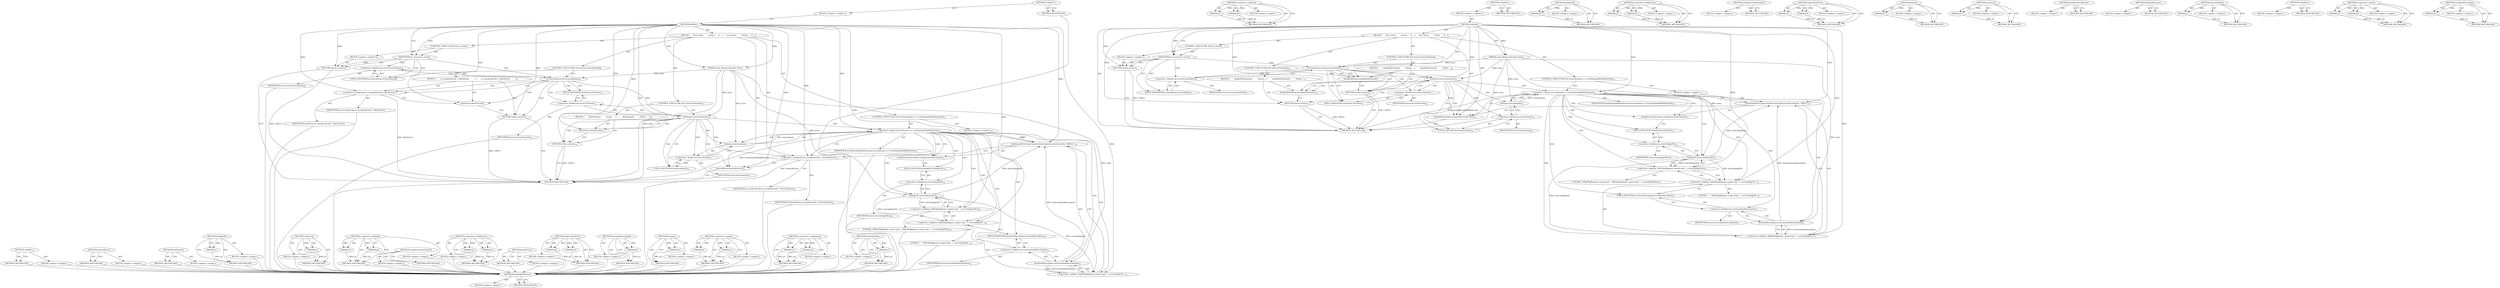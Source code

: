 digraph "localizedDescription" {
vulnerable_99 [label=<(METHOD,isTimeout)>];
vulnerable_100 [label=<(PARAM,p1)>];
vulnerable_101 [label=<(BLOCK,&lt;empty&gt;,&lt;empty&gt;)>];
vulnerable_102 [label=<(METHOD_RETURN,ANY)>];
vulnerable_120 [label=<(METHOD,scriptExecutionContext)>];
vulnerable_121 [label=<(BLOCK,&lt;empty&gt;,&lt;empty&gt;)>];
vulnerable_122 [label=<(METHOD_RETURN,ANY)>];
vulnerable_6 [label=<(METHOD,&lt;global&gt;)<SUB>1</SUB>>];
vulnerable_7 [label=<(BLOCK,&lt;empty&gt;,&lt;empty&gt;)<SUB>1</SUB>>];
vulnerable_8 [label=<(METHOD,didFail)<SUB>1</SUB>>];
vulnerable_9 [label=<(PARAM,const ResourceError&amp; error)<SUB>1</SUB>>];
vulnerable_10 [label=<(BLOCK,{
     if (m_error)
         return;
 
     if ...,{
     if (m_error)
         return;
 
     if ...)<SUB>2</SUB>>];
vulnerable_11 [label=<(CONTROL_STRUCTURE,IF,if (m_error))<SUB>3</SUB>>];
vulnerable_12 [label=<(IDENTIFIER,m_error,if (m_error))<SUB>3</SUB>>];
vulnerable_13 [label=<(BLOCK,&lt;empty&gt;,&lt;empty&gt;)<SUB>4</SUB>>];
vulnerable_14 [label=<(RETURN,return;,return;)<SUB>4</SUB>>];
vulnerable_15 [label=<(CONTROL_STRUCTURE,IF,if (error.isCancellation()))<SUB>6</SUB>>];
vulnerable_16 [label=<(isCancellation,error.isCancellation())<SUB>6</SUB>>];
vulnerable_17 [label=<(&lt;operator&gt;.fieldAccess,error.isCancellation)<SUB>6</SUB>>];
vulnerable_18 [label=<(IDENTIFIER,error,error.isCancellation())<SUB>6</SUB>>];
vulnerable_19 [label=<(FIELD_IDENTIFIER,isCancellation,isCancellation)<SUB>6</SUB>>];
vulnerable_20 [label=<(BLOCK,{
        m_exceptionCode = AbortError;
       ...,{
        m_exceptionCode = AbortError;
       ...)<SUB>6</SUB>>];
vulnerable_21 [label=<(&lt;operator&gt;.assignment,m_exceptionCode = AbortError)<SUB>7</SUB>>];
vulnerable_22 [label=<(IDENTIFIER,m_exceptionCode,m_exceptionCode = AbortError)<SUB>7</SUB>>];
vulnerable_23 [label=<(IDENTIFIER,AbortError,m_exceptionCode = AbortError)<SUB>7</SUB>>];
vulnerable_24 [label=<(abortError,abortError())<SUB>8</SUB>>];
vulnerable_25 [label=<(RETURN,return;,return;)<SUB>9</SUB>>];
vulnerable_26 [label=<(CONTROL_STRUCTURE,IF,if (error.isTimeout()))<SUB>12</SUB>>];
vulnerable_27 [label=<(isTimeout,error.isTimeout())<SUB>12</SUB>>];
vulnerable_28 [label=<(&lt;operator&gt;.fieldAccess,error.isTimeout)<SUB>12</SUB>>];
vulnerable_29 [label=<(IDENTIFIER,error,error.isTimeout())<SUB>12</SUB>>];
vulnerable_30 [label=<(FIELD_IDENTIFIER,isTimeout,isTimeout)<SUB>12</SUB>>];
vulnerable_31 [label=<(BLOCK,{
        didTimeout();
         return;
     },{
        didTimeout();
         return;
     })<SUB>12</SUB>>];
vulnerable_32 [label=<(didTimeout,didTimeout())<SUB>13</SUB>>];
vulnerable_33 [label=<(RETURN,return;,return;)<SUB>14</SUB>>];
vulnerable_34 [label=<(CONTROL_STRUCTURE,IF,if (error.domain() == errorDomainWebKitInternal))<SUB>17</SUB>>];
vulnerable_35 [label=<(&lt;operator&gt;.equals,error.domain() == errorDomainWebKitInternal)<SUB>17</SUB>>];
vulnerable_36 [label=<(domain,error.domain())<SUB>17</SUB>>];
vulnerable_37 [label=<(&lt;operator&gt;.fieldAccess,error.domain)<SUB>17</SUB>>];
vulnerable_38 [label=<(IDENTIFIER,error,error.domain())<SUB>17</SUB>>];
vulnerable_39 [label=<(FIELD_IDENTIFIER,domain,domain)<SUB>17</SUB>>];
vulnerable_40 [label=<(IDENTIFIER,errorDomainWebKitInternal,error.domain() == errorDomainWebKitInternal)<SUB>17</SUB>>];
vulnerable_41 [label=<(BLOCK,&lt;empty&gt;,&lt;empty&gt;)<SUB>18</SUB>>];
vulnerable_42 [label=<(logConsoleError,logConsoleError(scriptExecutionContext(), &quot;XMLH...)<SUB>18</SUB>>];
vulnerable_43 [label=<(scriptExecutionContext,scriptExecutionContext())<SUB>18</SUB>>];
vulnerable_44 [label=<(&lt;operator&gt;.addition,&quot;XMLHttpRequest cannot load &quot; + error.failingUR...)<SUB>18</SUB>>];
vulnerable_45 [label=<(&lt;operator&gt;.addition,&quot;XMLHttpRequest cannot load &quot; + error.failingUR...)<SUB>18</SUB>>];
vulnerable_46 [label=<(&lt;operator&gt;.addition,&quot;XMLHttpRequest cannot load &quot; + error.failingURL())<SUB>18</SUB>>];
vulnerable_47 [label=<(LITERAL,&quot;XMLHttpRequest cannot load &quot;,&quot;XMLHttpRequest cannot load &quot; + error.failingURL())<SUB>18</SUB>>];
vulnerable_48 [label=<(failingURL,error.failingURL())<SUB>18</SUB>>];
vulnerable_49 [label=<(&lt;operator&gt;.fieldAccess,error.failingURL)<SUB>18</SUB>>];
vulnerable_50 [label=<(IDENTIFIER,error,error.failingURL())<SUB>18</SUB>>];
vulnerable_51 [label=<(FIELD_IDENTIFIER,failingURL,failingURL)<SUB>18</SUB>>];
vulnerable_52 [label=<(LITERAL,&quot;. &quot;,&quot;XMLHttpRequest cannot load &quot; + error.failingUR...)<SUB>18</SUB>>];
vulnerable_53 [label=<(localizedDescription,error.localizedDescription())<SUB>18</SUB>>];
vulnerable_54 [label=<(&lt;operator&gt;.fieldAccess,error.localizedDescription)<SUB>18</SUB>>];
vulnerable_55 [label=<(IDENTIFIER,error,error.localizedDescription())<SUB>18</SUB>>];
vulnerable_56 [label=<(FIELD_IDENTIFIER,localizedDescription,localizedDescription)<SUB>18</SUB>>];
vulnerable_57 [label=<(&lt;operator&gt;.assignment,m_exceptionCode = NetworkError)<SUB>20</SUB>>];
vulnerable_58 [label=<(IDENTIFIER,m_exceptionCode,m_exceptionCode = NetworkError)<SUB>20</SUB>>];
vulnerable_59 [label=<(IDENTIFIER,NetworkError,m_exceptionCode = NetworkError)<SUB>20</SUB>>];
vulnerable_60 [label=<(networkError,networkError())<SUB>21</SUB>>];
vulnerable_61 [label=<(METHOD_RETURN,void)<SUB>1</SUB>>];
vulnerable_63 [label=<(METHOD_RETURN,ANY)<SUB>1</SUB>>];
vulnerable_123 [label=<(METHOD,&lt;operator&gt;.addition)>];
vulnerable_124 [label=<(PARAM,p1)>];
vulnerable_125 [label=<(PARAM,p2)>];
vulnerable_126 [label=<(BLOCK,&lt;empty&gt;,&lt;empty&gt;)>];
vulnerable_127 [label=<(METHOD_RETURN,ANY)>];
vulnerable_86 [label=<(METHOD,&lt;operator&gt;.fieldAccess)>];
vulnerable_87 [label=<(PARAM,p1)>];
vulnerable_88 [label=<(PARAM,p2)>];
vulnerable_89 [label=<(BLOCK,&lt;empty&gt;,&lt;empty&gt;)>];
vulnerable_90 [label=<(METHOD_RETURN,ANY)>];
vulnerable_115 [label=<(METHOD,logConsoleError)>];
vulnerable_116 [label=<(PARAM,p1)>];
vulnerable_117 [label=<(PARAM,p2)>];
vulnerable_118 [label=<(BLOCK,&lt;empty&gt;,&lt;empty&gt;)>];
vulnerable_119 [label=<(METHOD_RETURN,ANY)>];
vulnerable_111 [label=<(METHOD,domain)>];
vulnerable_112 [label=<(PARAM,p1)>];
vulnerable_113 [label=<(BLOCK,&lt;empty&gt;,&lt;empty&gt;)>];
vulnerable_114 [label=<(METHOD_RETURN,ANY)>];
vulnerable_106 [label=<(METHOD,&lt;operator&gt;.equals)>];
vulnerable_107 [label=<(PARAM,p1)>];
vulnerable_108 [label=<(PARAM,p2)>];
vulnerable_109 [label=<(BLOCK,&lt;empty&gt;,&lt;empty&gt;)>];
vulnerable_110 [label=<(METHOD_RETURN,ANY)>];
vulnerable_96 [label=<(METHOD,abortError)>];
vulnerable_97 [label=<(BLOCK,&lt;empty&gt;,&lt;empty&gt;)>];
vulnerable_98 [label=<(METHOD_RETURN,ANY)>];
vulnerable_132 [label=<(METHOD,localizedDescription)>];
vulnerable_133 [label=<(PARAM,p1)>];
vulnerable_134 [label=<(BLOCK,&lt;empty&gt;,&lt;empty&gt;)>];
vulnerable_135 [label=<(METHOD_RETURN,ANY)>];
vulnerable_91 [label=<(METHOD,&lt;operator&gt;.assignment)>];
vulnerable_92 [label=<(PARAM,p1)>];
vulnerable_93 [label=<(PARAM,p2)>];
vulnerable_94 [label=<(BLOCK,&lt;empty&gt;,&lt;empty&gt;)>];
vulnerable_95 [label=<(METHOD_RETURN,ANY)>];
vulnerable_82 [label=<(METHOD,isCancellation)>];
vulnerable_83 [label=<(PARAM,p1)>];
vulnerable_84 [label=<(BLOCK,&lt;empty&gt;,&lt;empty&gt;)>];
vulnerable_85 [label=<(METHOD_RETURN,ANY)>];
vulnerable_76 [label=<(METHOD,&lt;global&gt;)<SUB>1</SUB>>];
vulnerable_77 [label=<(BLOCK,&lt;empty&gt;,&lt;empty&gt;)>];
vulnerable_78 [label=<(METHOD_RETURN,ANY)>];
vulnerable_136 [label=<(METHOD,networkError)>];
vulnerable_137 [label=<(BLOCK,&lt;empty&gt;,&lt;empty&gt;)>];
vulnerable_138 [label=<(METHOD_RETURN,ANY)>];
vulnerable_103 [label=<(METHOD,didTimeout)>];
vulnerable_104 [label=<(BLOCK,&lt;empty&gt;,&lt;empty&gt;)>];
vulnerable_105 [label=<(METHOD_RETURN,ANY)>];
vulnerable_128 [label=<(METHOD,failingURL)>];
vulnerable_129 [label=<(PARAM,p1)>];
vulnerable_130 [label=<(BLOCK,&lt;empty&gt;,&lt;empty&gt;)>];
vulnerable_131 [label=<(METHOD_RETURN,ANY)>];
fixed_92 [label=<(METHOD,handleDidTimeout)>];
fixed_93 [label=<(BLOCK,&lt;empty&gt;,&lt;empty&gt;)>];
fixed_94 [label=<(METHOD_RETURN,ANY)>];
fixed_112 [label=<(METHOD,&lt;operator&gt;.addition)>];
fixed_113 [label=<(PARAM,p1)>];
fixed_114 [label=<(PARAM,p2)>];
fixed_115 [label=<(BLOCK,&lt;empty&gt;,&lt;empty&gt;)>];
fixed_116 [label=<(METHOD_RETURN,ANY)>];
fixed_6 [label=<(METHOD,&lt;global&gt;)<SUB>1</SUB>>];
fixed_7 [label=<(BLOCK,&lt;empty&gt;,&lt;empty&gt;)<SUB>1</SUB>>];
fixed_8 [label=<(METHOD,didFail)<SUB>1</SUB>>];
fixed_9 [label=<(PARAM,const ResourceError&amp; error)<SUB>1</SUB>>];
fixed_10 [label=<(BLOCK,{
     if (m_error)
         return;
 
     if ...,{
     if (m_error)
         return;
 
     if ...)<SUB>2</SUB>>];
fixed_11 [label=<(CONTROL_STRUCTURE,IF,if (m_error))<SUB>3</SUB>>];
fixed_12 [label=<(IDENTIFIER,m_error,if (m_error))<SUB>3</SUB>>];
fixed_13 [label=<(BLOCK,&lt;empty&gt;,&lt;empty&gt;)<SUB>4</SUB>>];
fixed_14 [label=<(RETURN,return;,return;)<SUB>4</SUB>>];
fixed_15 [label=<(CONTROL_STRUCTURE,IF,if (error.isCancellation()))<SUB>6</SUB>>];
fixed_16 [label=<(isCancellation,error.isCancellation())<SUB>6</SUB>>];
fixed_17 [label=<(&lt;operator&gt;.fieldAccess,error.isCancellation)<SUB>6</SUB>>];
fixed_18 [label=<(IDENTIFIER,error,error.isCancellation())<SUB>6</SUB>>];
fixed_19 [label=<(FIELD_IDENTIFIER,isCancellation,isCancellation)<SUB>6</SUB>>];
fixed_20 [label=<(BLOCK,{
        handleDidCancel();
         return;
 ...,{
        handleDidCancel();
         return;
 ...)<SUB>6</SUB>>];
fixed_21 [label=<(handleDidCancel,handleDidCancel())<SUB>7</SUB>>];
fixed_22 [label=<(RETURN,return;,return;)<SUB>8</SUB>>];
fixed_23 [label=<(CONTROL_STRUCTURE,IF,if (error.isTimeout()))<SUB>11</SUB>>];
fixed_24 [label=<(isTimeout,error.isTimeout())<SUB>11</SUB>>];
fixed_25 [label=<(&lt;operator&gt;.fieldAccess,error.isTimeout)<SUB>11</SUB>>];
fixed_26 [label=<(IDENTIFIER,error,error.isTimeout())<SUB>11</SUB>>];
fixed_27 [label=<(FIELD_IDENTIFIER,isTimeout,isTimeout)<SUB>11</SUB>>];
fixed_28 [label=<(BLOCK,{
        handleDidTimeout();
         return;
...,{
        handleDidTimeout();
         return;
...)<SUB>11</SUB>>];
fixed_29 [label=<(handleDidTimeout,handleDidTimeout())<SUB>12</SUB>>];
fixed_30 [label=<(RETURN,return;,return;)<SUB>13</SUB>>];
fixed_31 [label=<(CONTROL_STRUCTURE,IF,if (error.domain() == errorDomainWebKitInternal))<SUB>16</SUB>>];
fixed_32 [label=<(&lt;operator&gt;.equals,error.domain() == errorDomainWebKitInternal)<SUB>16</SUB>>];
fixed_33 [label=<(domain,error.domain())<SUB>16</SUB>>];
fixed_34 [label=<(&lt;operator&gt;.fieldAccess,error.domain)<SUB>16</SUB>>];
fixed_35 [label=<(IDENTIFIER,error,error.domain())<SUB>16</SUB>>];
fixed_36 [label=<(FIELD_IDENTIFIER,domain,domain)<SUB>16</SUB>>];
fixed_37 [label=<(IDENTIFIER,errorDomainWebKitInternal,error.domain() == errorDomainWebKitInternal)<SUB>16</SUB>>];
fixed_38 [label=<(BLOCK,&lt;empty&gt;,&lt;empty&gt;)<SUB>17</SUB>>];
fixed_39 [label=<(logConsoleError,logConsoleError(scriptExecutionContext(), &quot;XMLH...)<SUB>17</SUB>>];
fixed_40 [label=<(scriptExecutionContext,scriptExecutionContext())<SUB>17</SUB>>];
fixed_41 [label=<(&lt;operator&gt;.addition,&quot;XMLHttpRequest cannot load &quot; + error.failingUR...)<SUB>17</SUB>>];
fixed_42 [label=<(&lt;operator&gt;.addition,&quot;XMLHttpRequest cannot load &quot; + error.failingUR...)<SUB>17</SUB>>];
fixed_43 [label=<(&lt;operator&gt;.addition,&quot;XMLHttpRequest cannot load &quot; + error.failingURL())<SUB>17</SUB>>];
fixed_44 [label=<(LITERAL,&quot;XMLHttpRequest cannot load &quot;,&quot;XMLHttpRequest cannot load &quot; + error.failingURL())<SUB>17</SUB>>];
fixed_45 [label=<(failingURL,error.failingURL())<SUB>17</SUB>>];
fixed_46 [label=<(&lt;operator&gt;.fieldAccess,error.failingURL)<SUB>17</SUB>>];
fixed_47 [label=<(IDENTIFIER,error,error.failingURL())<SUB>17</SUB>>];
fixed_48 [label=<(FIELD_IDENTIFIER,failingURL,failingURL)<SUB>17</SUB>>];
fixed_49 [label=<(LITERAL,&quot;. &quot;,&quot;XMLHttpRequest cannot load &quot; + error.failingUR...)<SUB>17</SUB>>];
fixed_50 [label=<(localizedDescription,error.localizedDescription())<SUB>17</SUB>>];
fixed_51 [label=<(&lt;operator&gt;.fieldAccess,error.localizedDescription)<SUB>17</SUB>>];
fixed_52 [label=<(IDENTIFIER,error,error.localizedDescription())<SUB>17</SUB>>];
fixed_53 [label=<(FIELD_IDENTIFIER,localizedDescription,localizedDescription)<SUB>17</SUB>>];
fixed_54 [label=<(handleNetworkError,handleNetworkError())<SUB>19</SUB>>];
fixed_55 [label=<(METHOD_RETURN,void)<SUB>1</SUB>>];
fixed_57 [label=<(METHOD_RETURN,ANY)<SUB>1</SUB>>];
fixed_117 [label=<(METHOD,failingURL)>];
fixed_118 [label=<(PARAM,p1)>];
fixed_119 [label=<(BLOCK,&lt;empty&gt;,&lt;empty&gt;)>];
fixed_120 [label=<(METHOD_RETURN,ANY)>];
fixed_80 [label=<(METHOD,&lt;operator&gt;.fieldAccess)>];
fixed_81 [label=<(PARAM,p1)>];
fixed_82 [label=<(PARAM,p2)>];
fixed_83 [label=<(BLOCK,&lt;empty&gt;,&lt;empty&gt;)>];
fixed_84 [label=<(METHOD_RETURN,ANY)>];
fixed_109 [label=<(METHOD,scriptExecutionContext)>];
fixed_110 [label=<(BLOCK,&lt;empty&gt;,&lt;empty&gt;)>];
fixed_111 [label=<(METHOD_RETURN,ANY)>];
fixed_104 [label=<(METHOD,logConsoleError)>];
fixed_105 [label=<(PARAM,p1)>];
fixed_106 [label=<(PARAM,p2)>];
fixed_107 [label=<(BLOCK,&lt;empty&gt;,&lt;empty&gt;)>];
fixed_108 [label=<(METHOD_RETURN,ANY)>];
fixed_100 [label=<(METHOD,domain)>];
fixed_101 [label=<(PARAM,p1)>];
fixed_102 [label=<(BLOCK,&lt;empty&gt;,&lt;empty&gt;)>];
fixed_103 [label=<(METHOD_RETURN,ANY)>];
fixed_88 [label=<(METHOD,isTimeout)>];
fixed_89 [label=<(PARAM,p1)>];
fixed_90 [label=<(BLOCK,&lt;empty&gt;,&lt;empty&gt;)>];
fixed_91 [label=<(METHOD_RETURN,ANY)>];
fixed_125 [label=<(METHOD,handleNetworkError)>];
fixed_126 [label=<(BLOCK,&lt;empty&gt;,&lt;empty&gt;)>];
fixed_127 [label=<(METHOD_RETURN,ANY)>];
fixed_85 [label=<(METHOD,handleDidCancel)>];
fixed_86 [label=<(BLOCK,&lt;empty&gt;,&lt;empty&gt;)>];
fixed_87 [label=<(METHOD_RETURN,ANY)>];
fixed_76 [label=<(METHOD,isCancellation)>];
fixed_77 [label=<(PARAM,p1)>];
fixed_78 [label=<(BLOCK,&lt;empty&gt;,&lt;empty&gt;)>];
fixed_79 [label=<(METHOD_RETURN,ANY)>];
fixed_70 [label=<(METHOD,&lt;global&gt;)<SUB>1</SUB>>];
fixed_71 [label=<(BLOCK,&lt;empty&gt;,&lt;empty&gt;)>];
fixed_72 [label=<(METHOD_RETURN,ANY)>];
fixed_95 [label=<(METHOD,&lt;operator&gt;.equals)>];
fixed_96 [label=<(PARAM,p1)>];
fixed_97 [label=<(PARAM,p2)>];
fixed_98 [label=<(BLOCK,&lt;empty&gt;,&lt;empty&gt;)>];
fixed_99 [label=<(METHOD_RETURN,ANY)>];
fixed_121 [label=<(METHOD,localizedDescription)>];
fixed_122 [label=<(PARAM,p1)>];
fixed_123 [label=<(BLOCK,&lt;empty&gt;,&lt;empty&gt;)>];
fixed_124 [label=<(METHOD_RETURN,ANY)>];
vulnerable_99 -> vulnerable_100  [key=0, label="AST: "];
vulnerable_99 -> vulnerable_100  [key=1, label="DDG: "];
vulnerable_99 -> vulnerable_101  [key=0, label="AST: "];
vulnerable_99 -> vulnerable_102  [key=0, label="AST: "];
vulnerable_99 -> vulnerable_102  [key=1, label="CFG: "];
vulnerable_100 -> vulnerable_102  [key=0, label="DDG: p1"];
vulnerable_101 -> fixed_92  [key=0];
vulnerable_102 -> fixed_92  [key=0];
vulnerable_120 -> vulnerable_121  [key=0, label="AST: "];
vulnerable_120 -> vulnerable_122  [key=0, label="AST: "];
vulnerable_120 -> vulnerable_122  [key=1, label="CFG: "];
vulnerable_121 -> fixed_92  [key=0];
vulnerable_122 -> fixed_92  [key=0];
vulnerable_6 -> vulnerable_7  [key=0, label="AST: "];
vulnerable_6 -> vulnerable_63  [key=0, label="AST: "];
vulnerable_6 -> vulnerable_63  [key=1, label="CFG: "];
vulnerable_7 -> vulnerable_8  [key=0, label="AST: "];
vulnerable_8 -> vulnerable_9  [key=0, label="AST: "];
vulnerable_8 -> vulnerable_9  [key=1, label="DDG: "];
vulnerable_8 -> vulnerable_10  [key=0, label="AST: "];
vulnerable_8 -> vulnerable_61  [key=0, label="AST: "];
vulnerable_8 -> vulnerable_12  [key=0, label="CFG: "];
vulnerable_8 -> vulnerable_12  [key=1, label="DDG: "];
vulnerable_8 -> vulnerable_57  [key=0, label="DDG: "];
vulnerable_8 -> vulnerable_60  [key=0, label="DDG: "];
vulnerable_8 -> vulnerable_14  [key=0, label="DDG: "];
vulnerable_8 -> vulnerable_21  [key=0, label="DDG: "];
vulnerable_8 -> vulnerable_24  [key=0, label="DDG: "];
vulnerable_8 -> vulnerable_25  [key=0, label="DDG: "];
vulnerable_8 -> vulnerable_32  [key=0, label="DDG: "];
vulnerable_8 -> vulnerable_33  [key=0, label="DDG: "];
vulnerable_8 -> vulnerable_35  [key=0, label="DDG: "];
vulnerable_8 -> vulnerable_42  [key=0, label="DDG: "];
vulnerable_8 -> vulnerable_44  [key=0, label="DDG: "];
vulnerable_8 -> vulnerable_45  [key=0, label="DDG: "];
vulnerable_8 -> vulnerable_46  [key=0, label="DDG: "];
vulnerable_9 -> vulnerable_61  [key=0, label="DDG: error"];
vulnerable_9 -> vulnerable_16  [key=0, label="DDG: error"];
vulnerable_9 -> vulnerable_27  [key=0, label="DDG: error"];
vulnerable_9 -> vulnerable_36  [key=0, label="DDG: error"];
vulnerable_9 -> vulnerable_53  [key=0, label="DDG: error"];
vulnerable_9 -> vulnerable_48  [key=0, label="DDG: error"];
vulnerable_10 -> vulnerable_11  [key=0, label="AST: "];
vulnerable_10 -> vulnerable_15  [key=0, label="AST: "];
vulnerable_10 -> vulnerable_26  [key=0, label="AST: "];
vulnerable_10 -> vulnerable_34  [key=0, label="AST: "];
vulnerable_10 -> vulnerable_57  [key=0, label="AST: "];
vulnerable_10 -> vulnerable_60  [key=0, label="AST: "];
vulnerable_11 -> vulnerable_12  [key=0, label="AST: "];
vulnerable_11 -> vulnerable_13  [key=0, label="AST: "];
vulnerable_12 -> vulnerable_14  [key=0, label="CFG: "];
vulnerable_12 -> vulnerable_14  [key=1, label="CDG: "];
vulnerable_12 -> vulnerable_19  [key=0, label="CFG: "];
vulnerable_12 -> vulnerable_19  [key=1, label="CDG: "];
vulnerable_12 -> vulnerable_16  [key=0, label="CDG: "];
vulnerable_12 -> vulnerable_17  [key=0, label="CDG: "];
vulnerable_13 -> vulnerable_14  [key=0, label="AST: "];
vulnerable_14 -> vulnerable_61  [key=0, label="CFG: "];
vulnerable_14 -> vulnerable_61  [key=1, label="DDG: &lt;RET&gt;"];
vulnerable_15 -> vulnerable_16  [key=0, label="AST: "];
vulnerable_15 -> vulnerable_20  [key=0, label="AST: "];
vulnerable_16 -> vulnerable_17  [key=0, label="AST: "];
vulnerable_16 -> vulnerable_21  [key=0, label="CFG: "];
vulnerable_16 -> vulnerable_21  [key=1, label="CDG: "];
vulnerable_16 -> vulnerable_30  [key=0, label="CFG: "];
vulnerable_16 -> vulnerable_30  [key=1, label="CDG: "];
vulnerable_16 -> vulnerable_24  [key=0, label="CDG: "];
vulnerable_16 -> vulnerable_28  [key=0, label="CDG: "];
vulnerable_16 -> vulnerable_25  [key=0, label="CDG: "];
vulnerable_16 -> vulnerable_27  [key=0, label="CDG: "];
vulnerable_17 -> vulnerable_18  [key=0, label="AST: "];
vulnerable_17 -> vulnerable_19  [key=0, label="AST: "];
vulnerable_17 -> vulnerable_16  [key=0, label="CFG: "];
vulnerable_18 -> fixed_92  [key=0];
vulnerable_19 -> vulnerable_17  [key=0, label="CFG: "];
vulnerable_20 -> vulnerable_21  [key=0, label="AST: "];
vulnerable_20 -> vulnerable_24  [key=0, label="AST: "];
vulnerable_20 -> vulnerable_25  [key=0, label="AST: "];
vulnerable_21 -> vulnerable_22  [key=0, label="AST: "];
vulnerable_21 -> vulnerable_23  [key=0, label="AST: "];
vulnerable_21 -> vulnerable_24  [key=0, label="CFG: "];
vulnerable_21 -> vulnerable_61  [key=0, label="DDG: AbortError"];
vulnerable_22 -> fixed_92  [key=0];
vulnerable_23 -> fixed_92  [key=0];
vulnerable_24 -> vulnerable_25  [key=0, label="CFG: "];
vulnerable_25 -> vulnerable_61  [key=0, label="CFG: "];
vulnerable_25 -> vulnerable_61  [key=1, label="DDG: &lt;RET&gt;"];
vulnerable_26 -> vulnerable_27  [key=0, label="AST: "];
vulnerable_26 -> vulnerable_31  [key=0, label="AST: "];
vulnerable_27 -> vulnerable_28  [key=0, label="AST: "];
vulnerable_27 -> vulnerable_32  [key=0, label="CFG: "];
vulnerable_27 -> vulnerable_32  [key=1, label="CDG: "];
vulnerable_27 -> vulnerable_39  [key=0, label="CFG: "];
vulnerable_27 -> vulnerable_39  [key=1, label="CDG: "];
vulnerable_27 -> vulnerable_60  [key=0, label="CDG: "];
vulnerable_27 -> vulnerable_33  [key=0, label="CDG: "];
vulnerable_27 -> vulnerable_57  [key=0, label="CDG: "];
vulnerable_27 -> vulnerable_36  [key=0, label="CDG: "];
vulnerable_27 -> vulnerable_37  [key=0, label="CDG: "];
vulnerable_27 -> vulnerable_35  [key=0, label="CDG: "];
vulnerable_28 -> vulnerable_29  [key=0, label="AST: "];
vulnerable_28 -> vulnerable_30  [key=0, label="AST: "];
vulnerable_28 -> vulnerable_27  [key=0, label="CFG: "];
vulnerable_29 -> fixed_92  [key=0];
vulnerable_30 -> vulnerable_28  [key=0, label="CFG: "];
vulnerable_31 -> vulnerable_32  [key=0, label="AST: "];
vulnerable_31 -> vulnerable_33  [key=0, label="AST: "];
vulnerable_32 -> vulnerable_33  [key=0, label="CFG: "];
vulnerable_33 -> vulnerable_61  [key=0, label="CFG: "];
vulnerable_33 -> vulnerable_61  [key=1, label="DDG: &lt;RET&gt;"];
vulnerable_34 -> vulnerable_35  [key=0, label="AST: "];
vulnerable_34 -> vulnerable_41  [key=0, label="AST: "];
vulnerable_35 -> vulnerable_36  [key=0, label="AST: "];
vulnerable_35 -> vulnerable_40  [key=0, label="AST: "];
vulnerable_35 -> vulnerable_43  [key=0, label="CFG: "];
vulnerable_35 -> vulnerable_43  [key=1, label="CDG: "];
vulnerable_35 -> vulnerable_57  [key=0, label="CFG: "];
vulnerable_35 -> vulnerable_61  [key=0, label="DDG: errorDomainWebKitInternal"];
vulnerable_35 -> vulnerable_48  [key=0, label="CDG: "];
vulnerable_35 -> vulnerable_49  [key=0, label="CDG: "];
vulnerable_35 -> vulnerable_42  [key=0, label="CDG: "];
vulnerable_35 -> vulnerable_51  [key=0, label="CDG: "];
vulnerable_35 -> vulnerable_46  [key=0, label="CDG: "];
vulnerable_35 -> vulnerable_53  [key=0, label="CDG: "];
vulnerable_35 -> vulnerable_56  [key=0, label="CDG: "];
vulnerable_35 -> vulnerable_45  [key=0, label="CDG: "];
vulnerable_35 -> vulnerable_44  [key=0, label="CDG: "];
vulnerable_35 -> vulnerable_54  [key=0, label="CDG: "];
vulnerable_36 -> vulnerable_37  [key=0, label="AST: "];
vulnerable_36 -> vulnerable_35  [key=0, label="CFG: "];
vulnerable_36 -> vulnerable_35  [key=1, label="DDG: error.domain"];
vulnerable_37 -> vulnerable_38  [key=0, label="AST: "];
vulnerable_37 -> vulnerable_39  [key=0, label="AST: "];
vulnerable_37 -> vulnerable_36  [key=0, label="CFG: "];
vulnerable_38 -> fixed_92  [key=0];
vulnerable_39 -> vulnerable_37  [key=0, label="CFG: "];
vulnerable_40 -> fixed_92  [key=0];
vulnerable_41 -> vulnerable_42  [key=0, label="AST: "];
vulnerable_42 -> vulnerable_43  [key=0, label="AST: "];
vulnerable_42 -> vulnerable_44  [key=0, label="AST: "];
vulnerable_42 -> vulnerable_57  [key=0, label="CFG: "];
vulnerable_43 -> vulnerable_51  [key=0, label="CFG: "];
vulnerable_44 -> vulnerable_45  [key=0, label="AST: "];
vulnerable_44 -> vulnerable_53  [key=0, label="AST: "];
vulnerable_44 -> vulnerable_42  [key=0, label="CFG: "];
vulnerable_45 -> vulnerable_46  [key=0, label="AST: "];
vulnerable_45 -> vulnerable_52  [key=0, label="AST: "];
vulnerable_45 -> vulnerable_56  [key=0, label="CFG: "];
vulnerable_46 -> vulnerable_47  [key=0, label="AST: "];
vulnerable_46 -> vulnerable_48  [key=0, label="AST: "];
vulnerable_46 -> vulnerable_45  [key=0, label="CFG: "];
vulnerable_47 -> fixed_92  [key=0];
vulnerable_48 -> vulnerable_49  [key=0, label="AST: "];
vulnerable_48 -> vulnerable_46  [key=0, label="CFG: "];
vulnerable_48 -> vulnerable_46  [key=1, label="DDG: error.failingURL"];
vulnerable_48 -> vulnerable_42  [key=0, label="DDG: error.failingURL"];
vulnerable_48 -> vulnerable_44  [key=0, label="DDG: error.failingURL"];
vulnerable_48 -> vulnerable_45  [key=0, label="DDG: error.failingURL"];
vulnerable_49 -> vulnerable_50  [key=0, label="AST: "];
vulnerable_49 -> vulnerable_51  [key=0, label="AST: "];
vulnerable_49 -> vulnerable_48  [key=0, label="CFG: "];
vulnerable_50 -> fixed_92  [key=0];
vulnerable_51 -> vulnerable_49  [key=0, label="CFG: "];
vulnerable_52 -> fixed_92  [key=0];
vulnerable_53 -> vulnerable_54  [key=0, label="AST: "];
vulnerable_53 -> vulnerable_44  [key=0, label="CFG: "];
vulnerable_53 -> vulnerable_44  [key=1, label="DDG: error.localizedDescription"];
vulnerable_53 -> vulnerable_42  [key=0, label="DDG: error.localizedDescription"];
vulnerable_54 -> vulnerable_55  [key=0, label="AST: "];
vulnerable_54 -> vulnerable_56  [key=0, label="AST: "];
vulnerable_54 -> vulnerable_53  [key=0, label="CFG: "];
vulnerable_55 -> fixed_92  [key=0];
vulnerable_56 -> vulnerable_54  [key=0, label="CFG: "];
vulnerable_57 -> vulnerable_58  [key=0, label="AST: "];
vulnerable_57 -> vulnerable_59  [key=0, label="AST: "];
vulnerable_57 -> vulnerable_60  [key=0, label="CFG: "];
vulnerable_57 -> vulnerable_61  [key=0, label="DDG: NetworkError"];
vulnerable_58 -> fixed_92  [key=0];
vulnerable_59 -> fixed_92  [key=0];
vulnerable_60 -> vulnerable_61  [key=0, label="CFG: "];
vulnerable_61 -> fixed_92  [key=0];
vulnerable_63 -> fixed_92  [key=0];
vulnerable_123 -> vulnerable_124  [key=0, label="AST: "];
vulnerable_123 -> vulnerable_124  [key=1, label="DDG: "];
vulnerable_123 -> vulnerable_126  [key=0, label="AST: "];
vulnerable_123 -> vulnerable_125  [key=0, label="AST: "];
vulnerable_123 -> vulnerable_125  [key=1, label="DDG: "];
vulnerable_123 -> vulnerable_127  [key=0, label="AST: "];
vulnerable_123 -> vulnerable_127  [key=1, label="CFG: "];
vulnerable_124 -> vulnerable_127  [key=0, label="DDG: p1"];
vulnerable_125 -> vulnerable_127  [key=0, label="DDG: p2"];
vulnerable_126 -> fixed_92  [key=0];
vulnerable_127 -> fixed_92  [key=0];
vulnerable_86 -> vulnerable_87  [key=0, label="AST: "];
vulnerable_86 -> vulnerable_87  [key=1, label="DDG: "];
vulnerable_86 -> vulnerable_89  [key=0, label="AST: "];
vulnerable_86 -> vulnerable_88  [key=0, label="AST: "];
vulnerable_86 -> vulnerable_88  [key=1, label="DDG: "];
vulnerable_86 -> vulnerable_90  [key=0, label="AST: "];
vulnerable_86 -> vulnerable_90  [key=1, label="CFG: "];
vulnerable_87 -> vulnerable_90  [key=0, label="DDG: p1"];
vulnerable_88 -> vulnerable_90  [key=0, label="DDG: p2"];
vulnerable_89 -> fixed_92  [key=0];
vulnerable_90 -> fixed_92  [key=0];
vulnerable_115 -> vulnerable_116  [key=0, label="AST: "];
vulnerable_115 -> vulnerable_116  [key=1, label="DDG: "];
vulnerable_115 -> vulnerable_118  [key=0, label="AST: "];
vulnerable_115 -> vulnerable_117  [key=0, label="AST: "];
vulnerable_115 -> vulnerable_117  [key=1, label="DDG: "];
vulnerable_115 -> vulnerable_119  [key=0, label="AST: "];
vulnerable_115 -> vulnerable_119  [key=1, label="CFG: "];
vulnerable_116 -> vulnerable_119  [key=0, label="DDG: p1"];
vulnerable_117 -> vulnerable_119  [key=0, label="DDG: p2"];
vulnerable_118 -> fixed_92  [key=0];
vulnerable_119 -> fixed_92  [key=0];
vulnerable_111 -> vulnerable_112  [key=0, label="AST: "];
vulnerable_111 -> vulnerable_112  [key=1, label="DDG: "];
vulnerable_111 -> vulnerable_113  [key=0, label="AST: "];
vulnerable_111 -> vulnerable_114  [key=0, label="AST: "];
vulnerable_111 -> vulnerable_114  [key=1, label="CFG: "];
vulnerable_112 -> vulnerable_114  [key=0, label="DDG: p1"];
vulnerable_113 -> fixed_92  [key=0];
vulnerable_114 -> fixed_92  [key=0];
vulnerable_106 -> vulnerable_107  [key=0, label="AST: "];
vulnerable_106 -> vulnerable_107  [key=1, label="DDG: "];
vulnerable_106 -> vulnerable_109  [key=0, label="AST: "];
vulnerable_106 -> vulnerable_108  [key=0, label="AST: "];
vulnerable_106 -> vulnerable_108  [key=1, label="DDG: "];
vulnerable_106 -> vulnerable_110  [key=0, label="AST: "];
vulnerable_106 -> vulnerable_110  [key=1, label="CFG: "];
vulnerable_107 -> vulnerable_110  [key=0, label="DDG: p1"];
vulnerable_108 -> vulnerable_110  [key=0, label="DDG: p2"];
vulnerable_109 -> fixed_92  [key=0];
vulnerable_110 -> fixed_92  [key=0];
vulnerable_96 -> vulnerable_97  [key=0, label="AST: "];
vulnerable_96 -> vulnerable_98  [key=0, label="AST: "];
vulnerable_96 -> vulnerable_98  [key=1, label="CFG: "];
vulnerable_97 -> fixed_92  [key=0];
vulnerable_98 -> fixed_92  [key=0];
vulnerable_132 -> vulnerable_133  [key=0, label="AST: "];
vulnerable_132 -> vulnerable_133  [key=1, label="DDG: "];
vulnerable_132 -> vulnerable_134  [key=0, label="AST: "];
vulnerable_132 -> vulnerable_135  [key=0, label="AST: "];
vulnerable_132 -> vulnerable_135  [key=1, label="CFG: "];
vulnerable_133 -> vulnerable_135  [key=0, label="DDG: p1"];
vulnerable_134 -> fixed_92  [key=0];
vulnerable_135 -> fixed_92  [key=0];
vulnerable_91 -> vulnerable_92  [key=0, label="AST: "];
vulnerable_91 -> vulnerable_92  [key=1, label="DDG: "];
vulnerable_91 -> vulnerable_94  [key=0, label="AST: "];
vulnerable_91 -> vulnerable_93  [key=0, label="AST: "];
vulnerable_91 -> vulnerable_93  [key=1, label="DDG: "];
vulnerable_91 -> vulnerable_95  [key=0, label="AST: "];
vulnerable_91 -> vulnerable_95  [key=1, label="CFG: "];
vulnerable_92 -> vulnerable_95  [key=0, label="DDG: p1"];
vulnerable_93 -> vulnerable_95  [key=0, label="DDG: p2"];
vulnerable_94 -> fixed_92  [key=0];
vulnerable_95 -> fixed_92  [key=0];
vulnerable_82 -> vulnerable_83  [key=0, label="AST: "];
vulnerable_82 -> vulnerable_83  [key=1, label="DDG: "];
vulnerable_82 -> vulnerable_84  [key=0, label="AST: "];
vulnerable_82 -> vulnerable_85  [key=0, label="AST: "];
vulnerable_82 -> vulnerable_85  [key=1, label="CFG: "];
vulnerable_83 -> vulnerable_85  [key=0, label="DDG: p1"];
vulnerable_84 -> fixed_92  [key=0];
vulnerable_85 -> fixed_92  [key=0];
vulnerable_76 -> vulnerable_77  [key=0, label="AST: "];
vulnerable_76 -> vulnerable_78  [key=0, label="AST: "];
vulnerable_76 -> vulnerable_78  [key=1, label="CFG: "];
vulnerable_77 -> fixed_92  [key=0];
vulnerable_78 -> fixed_92  [key=0];
vulnerable_136 -> vulnerable_137  [key=0, label="AST: "];
vulnerable_136 -> vulnerable_138  [key=0, label="AST: "];
vulnerable_136 -> vulnerable_138  [key=1, label="CFG: "];
vulnerable_137 -> fixed_92  [key=0];
vulnerable_138 -> fixed_92  [key=0];
vulnerable_103 -> vulnerable_104  [key=0, label="AST: "];
vulnerable_103 -> vulnerable_105  [key=0, label="AST: "];
vulnerable_103 -> vulnerable_105  [key=1, label="CFG: "];
vulnerable_104 -> fixed_92  [key=0];
vulnerable_105 -> fixed_92  [key=0];
vulnerable_128 -> vulnerable_129  [key=0, label="AST: "];
vulnerable_128 -> vulnerable_129  [key=1, label="DDG: "];
vulnerable_128 -> vulnerable_130  [key=0, label="AST: "];
vulnerable_128 -> vulnerable_131  [key=0, label="AST: "];
vulnerable_128 -> vulnerable_131  [key=1, label="CFG: "];
vulnerable_129 -> vulnerable_131  [key=0, label="DDG: p1"];
vulnerable_130 -> fixed_92  [key=0];
vulnerable_131 -> fixed_92  [key=0];
fixed_92 -> fixed_93  [key=0, label="AST: "];
fixed_92 -> fixed_94  [key=0, label="AST: "];
fixed_92 -> fixed_94  [key=1, label="CFG: "];
fixed_112 -> fixed_113  [key=0, label="AST: "];
fixed_112 -> fixed_113  [key=1, label="DDG: "];
fixed_112 -> fixed_115  [key=0, label="AST: "];
fixed_112 -> fixed_114  [key=0, label="AST: "];
fixed_112 -> fixed_114  [key=1, label="DDG: "];
fixed_112 -> fixed_116  [key=0, label="AST: "];
fixed_112 -> fixed_116  [key=1, label="CFG: "];
fixed_113 -> fixed_116  [key=0, label="DDG: p1"];
fixed_114 -> fixed_116  [key=0, label="DDG: p2"];
fixed_6 -> fixed_7  [key=0, label="AST: "];
fixed_6 -> fixed_57  [key=0, label="AST: "];
fixed_6 -> fixed_57  [key=1, label="CFG: "];
fixed_7 -> fixed_8  [key=0, label="AST: "];
fixed_8 -> fixed_9  [key=0, label="AST: "];
fixed_8 -> fixed_9  [key=1, label="DDG: "];
fixed_8 -> fixed_10  [key=0, label="AST: "];
fixed_8 -> fixed_55  [key=0, label="AST: "];
fixed_8 -> fixed_12  [key=0, label="CFG: "];
fixed_8 -> fixed_12  [key=1, label="DDG: "];
fixed_8 -> fixed_54  [key=0, label="DDG: "];
fixed_8 -> fixed_14  [key=0, label="DDG: "];
fixed_8 -> fixed_21  [key=0, label="DDG: "];
fixed_8 -> fixed_22  [key=0, label="DDG: "];
fixed_8 -> fixed_29  [key=0, label="DDG: "];
fixed_8 -> fixed_30  [key=0, label="DDG: "];
fixed_8 -> fixed_32  [key=0, label="DDG: "];
fixed_8 -> fixed_39  [key=0, label="DDG: "];
fixed_8 -> fixed_41  [key=0, label="DDG: "];
fixed_8 -> fixed_42  [key=0, label="DDG: "];
fixed_8 -> fixed_43  [key=0, label="DDG: "];
fixed_9 -> fixed_55  [key=0, label="DDG: error"];
fixed_9 -> fixed_16  [key=0, label="DDG: error"];
fixed_9 -> fixed_24  [key=0, label="DDG: error"];
fixed_9 -> fixed_33  [key=0, label="DDG: error"];
fixed_9 -> fixed_50  [key=0, label="DDG: error"];
fixed_9 -> fixed_45  [key=0, label="DDG: error"];
fixed_10 -> fixed_11  [key=0, label="AST: "];
fixed_10 -> fixed_15  [key=0, label="AST: "];
fixed_10 -> fixed_23  [key=0, label="AST: "];
fixed_10 -> fixed_31  [key=0, label="AST: "];
fixed_10 -> fixed_54  [key=0, label="AST: "];
fixed_11 -> fixed_12  [key=0, label="AST: "];
fixed_11 -> fixed_13  [key=0, label="AST: "];
fixed_12 -> fixed_14  [key=0, label="CFG: "];
fixed_12 -> fixed_14  [key=1, label="CDG: "];
fixed_12 -> fixed_19  [key=0, label="CFG: "];
fixed_12 -> fixed_19  [key=1, label="CDG: "];
fixed_12 -> fixed_16  [key=0, label="CDG: "];
fixed_12 -> fixed_17  [key=0, label="CDG: "];
fixed_13 -> fixed_14  [key=0, label="AST: "];
fixed_14 -> fixed_55  [key=0, label="CFG: "];
fixed_14 -> fixed_55  [key=1, label="DDG: &lt;RET&gt;"];
fixed_15 -> fixed_16  [key=0, label="AST: "];
fixed_15 -> fixed_20  [key=0, label="AST: "];
fixed_16 -> fixed_17  [key=0, label="AST: "];
fixed_16 -> fixed_21  [key=0, label="CFG: "];
fixed_16 -> fixed_21  [key=1, label="CDG: "];
fixed_16 -> fixed_27  [key=0, label="CFG: "];
fixed_16 -> fixed_27  [key=1, label="CDG: "];
fixed_16 -> fixed_24  [key=0, label="CDG: "];
fixed_16 -> fixed_25  [key=0, label="CDG: "];
fixed_16 -> fixed_22  [key=0, label="CDG: "];
fixed_17 -> fixed_18  [key=0, label="AST: "];
fixed_17 -> fixed_19  [key=0, label="AST: "];
fixed_17 -> fixed_16  [key=0, label="CFG: "];
fixed_19 -> fixed_17  [key=0, label="CFG: "];
fixed_20 -> fixed_21  [key=0, label="AST: "];
fixed_20 -> fixed_22  [key=0, label="AST: "];
fixed_21 -> fixed_22  [key=0, label="CFG: "];
fixed_22 -> fixed_55  [key=0, label="CFG: "];
fixed_22 -> fixed_55  [key=1, label="DDG: &lt;RET&gt;"];
fixed_23 -> fixed_24  [key=0, label="AST: "];
fixed_23 -> fixed_28  [key=0, label="AST: "];
fixed_24 -> fixed_25  [key=0, label="AST: "];
fixed_24 -> fixed_29  [key=0, label="CFG: "];
fixed_24 -> fixed_29  [key=1, label="CDG: "];
fixed_24 -> fixed_36  [key=0, label="CFG: "];
fixed_24 -> fixed_36  [key=1, label="CDG: "];
fixed_24 -> fixed_30  [key=0, label="CDG: "];
fixed_24 -> fixed_34  [key=0, label="CDG: "];
fixed_24 -> fixed_32  [key=0, label="CDG: "];
fixed_24 -> fixed_33  [key=0, label="CDG: "];
fixed_24 -> fixed_54  [key=0, label="CDG: "];
fixed_25 -> fixed_26  [key=0, label="AST: "];
fixed_25 -> fixed_27  [key=0, label="AST: "];
fixed_25 -> fixed_24  [key=0, label="CFG: "];
fixed_27 -> fixed_25  [key=0, label="CFG: "];
fixed_28 -> fixed_29  [key=0, label="AST: "];
fixed_28 -> fixed_30  [key=0, label="AST: "];
fixed_29 -> fixed_30  [key=0, label="CFG: "];
fixed_30 -> fixed_55  [key=0, label="CFG: "];
fixed_30 -> fixed_55  [key=1, label="DDG: &lt;RET&gt;"];
fixed_31 -> fixed_32  [key=0, label="AST: "];
fixed_31 -> fixed_38  [key=0, label="AST: "];
fixed_32 -> fixed_33  [key=0, label="AST: "];
fixed_32 -> fixed_37  [key=0, label="AST: "];
fixed_32 -> fixed_40  [key=0, label="CFG: "];
fixed_32 -> fixed_40  [key=1, label="CDG: "];
fixed_32 -> fixed_54  [key=0, label="CFG: "];
fixed_32 -> fixed_55  [key=0, label="DDG: errorDomainWebKitInternal"];
fixed_32 -> fixed_48  [key=0, label="CDG: "];
fixed_32 -> fixed_42  [key=0, label="CDG: "];
fixed_32 -> fixed_51  [key=0, label="CDG: "];
fixed_32 -> fixed_46  [key=0, label="CDG: "];
fixed_32 -> fixed_53  [key=0, label="CDG: "];
fixed_32 -> fixed_41  [key=0, label="CDG: "];
fixed_32 -> fixed_45  [key=0, label="CDG: "];
fixed_32 -> fixed_50  [key=0, label="CDG: "];
fixed_32 -> fixed_39  [key=0, label="CDG: "];
fixed_32 -> fixed_43  [key=0, label="CDG: "];
fixed_33 -> fixed_34  [key=0, label="AST: "];
fixed_33 -> fixed_32  [key=0, label="CFG: "];
fixed_33 -> fixed_32  [key=1, label="DDG: error.domain"];
fixed_34 -> fixed_35  [key=0, label="AST: "];
fixed_34 -> fixed_36  [key=0, label="AST: "];
fixed_34 -> fixed_33  [key=0, label="CFG: "];
fixed_36 -> fixed_34  [key=0, label="CFG: "];
fixed_38 -> fixed_39  [key=0, label="AST: "];
fixed_39 -> fixed_40  [key=0, label="AST: "];
fixed_39 -> fixed_41  [key=0, label="AST: "];
fixed_39 -> fixed_54  [key=0, label="CFG: "];
fixed_40 -> fixed_48  [key=0, label="CFG: "];
fixed_41 -> fixed_42  [key=0, label="AST: "];
fixed_41 -> fixed_50  [key=0, label="AST: "];
fixed_41 -> fixed_39  [key=0, label="CFG: "];
fixed_42 -> fixed_43  [key=0, label="AST: "];
fixed_42 -> fixed_49  [key=0, label="AST: "];
fixed_42 -> fixed_53  [key=0, label="CFG: "];
fixed_43 -> fixed_44  [key=0, label="AST: "];
fixed_43 -> fixed_45  [key=0, label="AST: "];
fixed_43 -> fixed_42  [key=0, label="CFG: "];
fixed_45 -> fixed_46  [key=0, label="AST: "];
fixed_45 -> fixed_43  [key=0, label="CFG: "];
fixed_45 -> fixed_43  [key=1, label="DDG: error.failingURL"];
fixed_45 -> fixed_39  [key=0, label="DDG: error.failingURL"];
fixed_45 -> fixed_41  [key=0, label="DDG: error.failingURL"];
fixed_45 -> fixed_42  [key=0, label="DDG: error.failingURL"];
fixed_46 -> fixed_47  [key=0, label="AST: "];
fixed_46 -> fixed_48  [key=0, label="AST: "];
fixed_46 -> fixed_45  [key=0, label="CFG: "];
fixed_48 -> fixed_46  [key=0, label="CFG: "];
fixed_50 -> fixed_51  [key=0, label="AST: "];
fixed_50 -> fixed_41  [key=0, label="CFG: "];
fixed_50 -> fixed_41  [key=1, label="DDG: error.localizedDescription"];
fixed_50 -> fixed_39  [key=0, label="DDG: error.localizedDescription"];
fixed_51 -> fixed_52  [key=0, label="AST: "];
fixed_51 -> fixed_53  [key=0, label="AST: "];
fixed_51 -> fixed_50  [key=0, label="CFG: "];
fixed_53 -> fixed_51  [key=0, label="CFG: "];
fixed_54 -> fixed_55  [key=0, label="CFG: "];
fixed_117 -> fixed_118  [key=0, label="AST: "];
fixed_117 -> fixed_118  [key=1, label="DDG: "];
fixed_117 -> fixed_119  [key=0, label="AST: "];
fixed_117 -> fixed_120  [key=0, label="AST: "];
fixed_117 -> fixed_120  [key=1, label="CFG: "];
fixed_118 -> fixed_120  [key=0, label="DDG: p1"];
fixed_80 -> fixed_81  [key=0, label="AST: "];
fixed_80 -> fixed_81  [key=1, label="DDG: "];
fixed_80 -> fixed_83  [key=0, label="AST: "];
fixed_80 -> fixed_82  [key=0, label="AST: "];
fixed_80 -> fixed_82  [key=1, label="DDG: "];
fixed_80 -> fixed_84  [key=0, label="AST: "];
fixed_80 -> fixed_84  [key=1, label="CFG: "];
fixed_81 -> fixed_84  [key=0, label="DDG: p1"];
fixed_82 -> fixed_84  [key=0, label="DDG: p2"];
fixed_109 -> fixed_110  [key=0, label="AST: "];
fixed_109 -> fixed_111  [key=0, label="AST: "];
fixed_109 -> fixed_111  [key=1, label="CFG: "];
fixed_104 -> fixed_105  [key=0, label="AST: "];
fixed_104 -> fixed_105  [key=1, label="DDG: "];
fixed_104 -> fixed_107  [key=0, label="AST: "];
fixed_104 -> fixed_106  [key=0, label="AST: "];
fixed_104 -> fixed_106  [key=1, label="DDG: "];
fixed_104 -> fixed_108  [key=0, label="AST: "];
fixed_104 -> fixed_108  [key=1, label="CFG: "];
fixed_105 -> fixed_108  [key=0, label="DDG: p1"];
fixed_106 -> fixed_108  [key=0, label="DDG: p2"];
fixed_100 -> fixed_101  [key=0, label="AST: "];
fixed_100 -> fixed_101  [key=1, label="DDG: "];
fixed_100 -> fixed_102  [key=0, label="AST: "];
fixed_100 -> fixed_103  [key=0, label="AST: "];
fixed_100 -> fixed_103  [key=1, label="CFG: "];
fixed_101 -> fixed_103  [key=0, label="DDG: p1"];
fixed_88 -> fixed_89  [key=0, label="AST: "];
fixed_88 -> fixed_89  [key=1, label="DDG: "];
fixed_88 -> fixed_90  [key=0, label="AST: "];
fixed_88 -> fixed_91  [key=0, label="AST: "];
fixed_88 -> fixed_91  [key=1, label="CFG: "];
fixed_89 -> fixed_91  [key=0, label="DDG: p1"];
fixed_125 -> fixed_126  [key=0, label="AST: "];
fixed_125 -> fixed_127  [key=0, label="AST: "];
fixed_125 -> fixed_127  [key=1, label="CFG: "];
fixed_85 -> fixed_86  [key=0, label="AST: "];
fixed_85 -> fixed_87  [key=0, label="AST: "];
fixed_85 -> fixed_87  [key=1, label="CFG: "];
fixed_76 -> fixed_77  [key=0, label="AST: "];
fixed_76 -> fixed_77  [key=1, label="DDG: "];
fixed_76 -> fixed_78  [key=0, label="AST: "];
fixed_76 -> fixed_79  [key=0, label="AST: "];
fixed_76 -> fixed_79  [key=1, label="CFG: "];
fixed_77 -> fixed_79  [key=0, label="DDG: p1"];
fixed_70 -> fixed_71  [key=0, label="AST: "];
fixed_70 -> fixed_72  [key=0, label="AST: "];
fixed_70 -> fixed_72  [key=1, label="CFG: "];
fixed_95 -> fixed_96  [key=0, label="AST: "];
fixed_95 -> fixed_96  [key=1, label="DDG: "];
fixed_95 -> fixed_98  [key=0, label="AST: "];
fixed_95 -> fixed_97  [key=0, label="AST: "];
fixed_95 -> fixed_97  [key=1, label="DDG: "];
fixed_95 -> fixed_99  [key=0, label="AST: "];
fixed_95 -> fixed_99  [key=1, label="CFG: "];
fixed_96 -> fixed_99  [key=0, label="DDG: p1"];
fixed_97 -> fixed_99  [key=0, label="DDG: p2"];
fixed_121 -> fixed_122  [key=0, label="AST: "];
fixed_121 -> fixed_122  [key=1, label="DDG: "];
fixed_121 -> fixed_123  [key=0, label="AST: "];
fixed_121 -> fixed_124  [key=0, label="AST: "];
fixed_121 -> fixed_124  [key=1, label="CFG: "];
fixed_122 -> fixed_124  [key=0, label="DDG: p1"];
}
